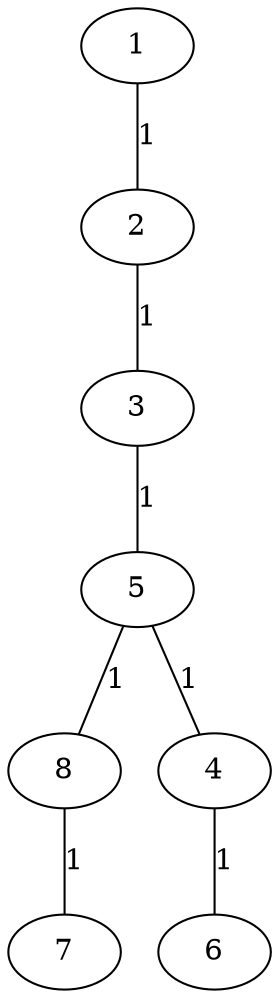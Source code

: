 graph {
	1 -- 2 [label = 1];
	2 -- 3 [label = 1];
	3 -- 5 [label = 1];
	5 -- 8 [label = 1];
	5 -- 4 [label = 1];
	8 -- 7 [label = 1];
	4 -- 6 [label = 1];
}
